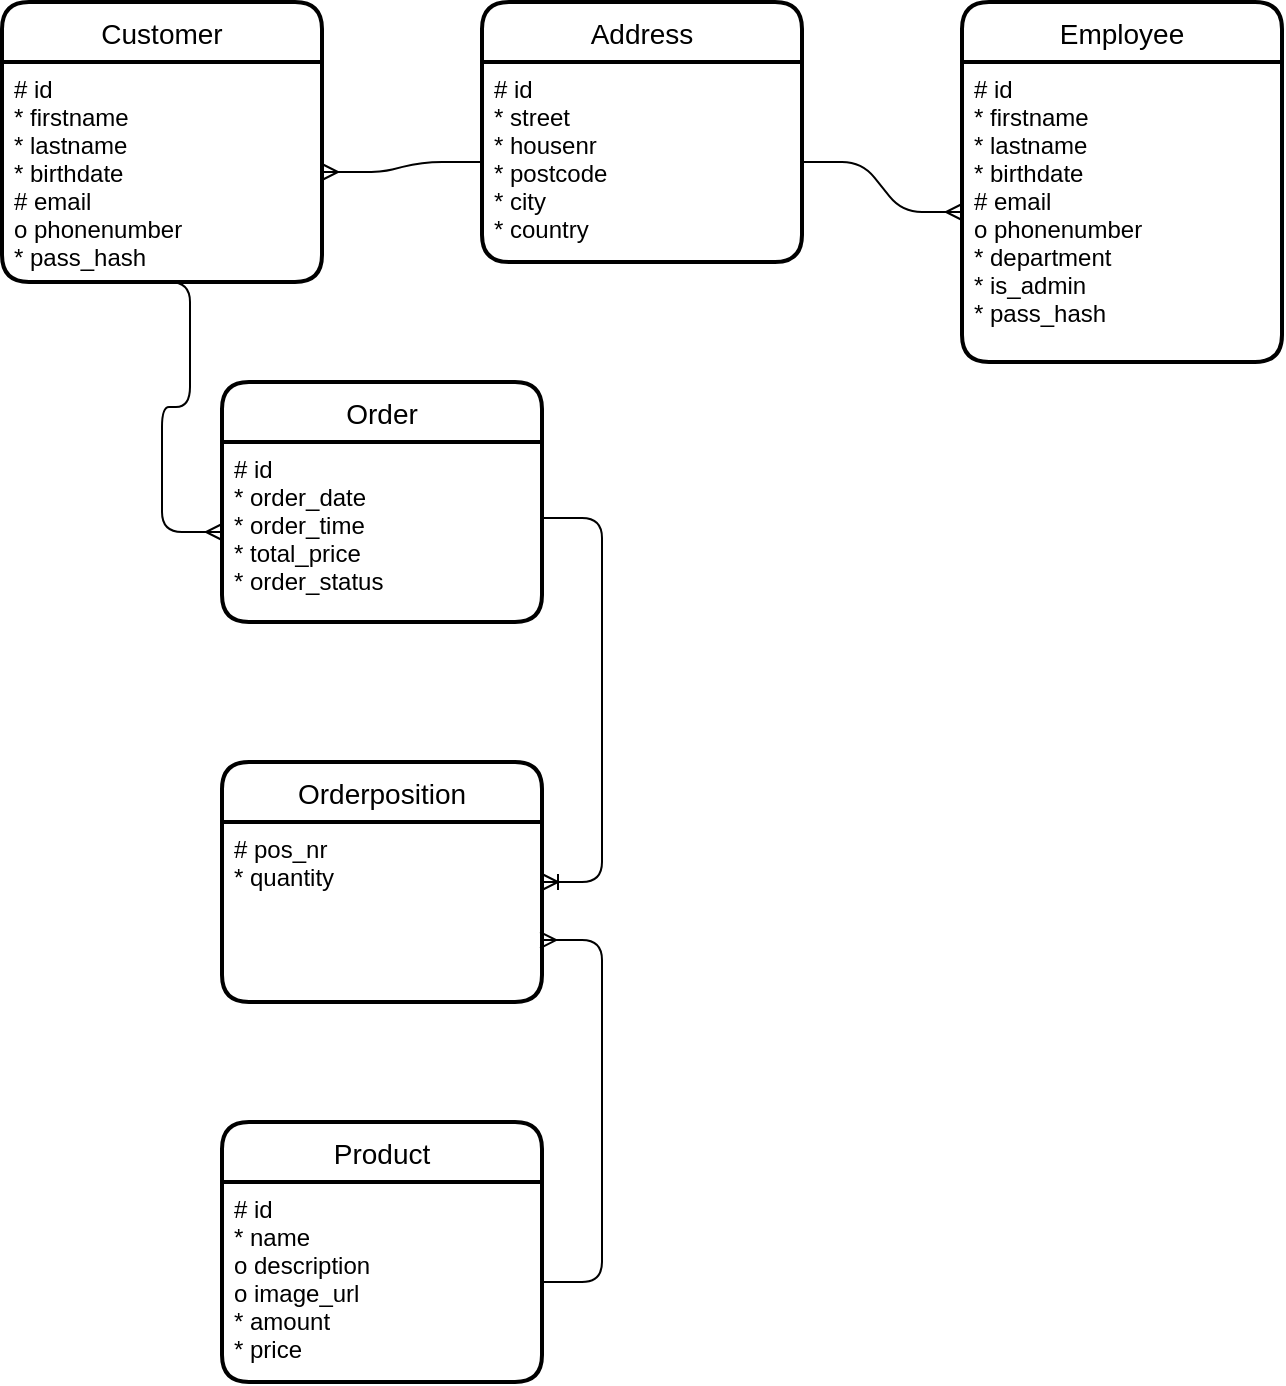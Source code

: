 <mxfile>
    <diagram id="zqOOfs8UBTVCIb0sJ63z" name="Page-1">
        <mxGraphModel dx="719" dy="310" grid="1" gridSize="10" guides="1" tooltips="1" connect="1" arrows="1" fold="1" page="1" pageScale="1" pageWidth="827" pageHeight="1169" background="none" math="0" shadow="0">
            <root>
                <mxCell id="0"/>
                <mxCell id="1" parent="0"/>
                <mxCell id="8EAQV7HGh1oppnWuFU27-1" value="Customer" style="swimlane;childLayout=stackLayout;horizontal=1;startSize=30;horizontalStack=0;rounded=1;fontSize=14;fontStyle=0;strokeWidth=2;resizeParent=0;resizeLast=1;shadow=0;dashed=0;align=center;" parent="1" vertex="1">
                    <mxGeometry x="40" y="40" width="160" height="140" as="geometry">
                        <mxRectangle x="40" y="40" width="90" height="30" as="alternateBounds"/>
                    </mxGeometry>
                </mxCell>
                <mxCell id="8EAQV7HGh1oppnWuFU27-2" value="# id&#10;* firstname&#10;* lastname&#10;* birthdate&#10;# email&#10;o phonenumber&#10;* pass_hash&#10;" style="align=left;strokeColor=none;fillColor=none;spacingLeft=4;fontSize=12;verticalAlign=top;resizable=0;rotatable=0;part=1;" parent="8EAQV7HGh1oppnWuFU27-1" vertex="1">
                    <mxGeometry y="30" width="160" height="110" as="geometry"/>
                </mxCell>
                <mxCell id="8EAQV7HGh1oppnWuFU27-3" value="Address" style="swimlane;childLayout=stackLayout;horizontal=1;startSize=30;horizontalStack=0;rounded=1;fontSize=14;fontStyle=0;strokeWidth=2;resizeParent=0;resizeLast=1;shadow=0;dashed=0;align=center;" parent="1" vertex="1">
                    <mxGeometry x="280" y="40" width="160" height="130" as="geometry">
                        <mxRectangle x="280" y="40" width="80" height="30" as="alternateBounds"/>
                    </mxGeometry>
                </mxCell>
                <mxCell id="8EAQV7HGh1oppnWuFU27-4" value="# id&#10;* street&#10;* housenr&#10;* postcode&#10;* city&#10;* country&#10;" style="align=left;strokeColor=none;fillColor=none;spacingLeft=4;fontSize=12;verticalAlign=top;resizable=0;rotatable=0;part=1;" parent="8EAQV7HGh1oppnWuFU27-3" vertex="1">
                    <mxGeometry y="30" width="160" height="100" as="geometry"/>
                </mxCell>
                <mxCell id="8EAQV7HGh1oppnWuFU27-6" value="Product" style="swimlane;childLayout=stackLayout;horizontal=1;startSize=30;horizontalStack=0;rounded=1;fontSize=14;fontStyle=0;strokeWidth=2;resizeParent=0;resizeLast=1;shadow=0;dashed=0;align=center;" parent="1" vertex="1">
                    <mxGeometry x="150" y="600" width="160" height="130" as="geometry"/>
                </mxCell>
                <mxCell id="8EAQV7HGh1oppnWuFU27-7" value="# id&#10;* name&#10;o description&#10;o image_url&#10;* amount&#10;* price" style="align=left;strokeColor=none;fillColor=none;spacingLeft=4;fontSize=12;verticalAlign=top;resizable=0;rotatable=0;part=1;" parent="8EAQV7HGh1oppnWuFU27-6" vertex="1">
                    <mxGeometry y="30" width="160" height="100" as="geometry"/>
                </mxCell>
                <mxCell id="8EAQV7HGh1oppnWuFU27-8" value="Order" style="swimlane;childLayout=stackLayout;horizontal=1;startSize=30;horizontalStack=0;rounded=1;fontSize=14;fontStyle=0;strokeWidth=2;resizeParent=0;resizeLast=1;shadow=0;dashed=0;align=center;" parent="1" vertex="1">
                    <mxGeometry x="150" y="230" width="160" height="120" as="geometry"/>
                </mxCell>
                <mxCell id="8EAQV7HGh1oppnWuFU27-9" value="# id&#10;* order_date&#10;* order_time&#10;* total_price&#10;* order_status&#10;" style="align=left;strokeColor=none;fillColor=none;spacingLeft=4;fontSize=12;verticalAlign=top;resizable=0;rotatable=0;part=1;" parent="8EAQV7HGh1oppnWuFU27-8" vertex="1">
                    <mxGeometry y="30" width="160" height="90" as="geometry"/>
                </mxCell>
                <mxCell id="8EAQV7HGh1oppnWuFU27-10" value="Orderposition" style="swimlane;childLayout=stackLayout;horizontal=1;startSize=30;horizontalStack=0;rounded=1;fontSize=14;fontStyle=0;strokeWidth=2;resizeParent=0;resizeLast=1;shadow=0;dashed=0;align=center;" parent="1" vertex="1">
                    <mxGeometry x="150" y="420" width="160" height="120" as="geometry"/>
                </mxCell>
                <mxCell id="8EAQV7HGh1oppnWuFU27-11" value="# pos_nr&#10;* quantity&#10;" style="align=left;strokeColor=none;fillColor=none;spacingLeft=4;fontSize=12;verticalAlign=top;resizable=0;rotatable=0;part=1;" parent="8EAQV7HGh1oppnWuFU27-10" vertex="1">
                    <mxGeometry y="30" width="160" height="90" as="geometry"/>
                </mxCell>
                <mxCell id="8EAQV7HGh1oppnWuFU27-23" value="" style="edgeStyle=entityRelationEdgeStyle;fontSize=12;html=1;endArrow=ERmany;" parent="1" source="8EAQV7HGh1oppnWuFU27-4" target="8EAQV7HGh1oppnWuFU27-2" edge="1">
                    <mxGeometry width="100" height="100" relative="1" as="geometry">
                        <mxPoint x="380" y="400" as="sourcePoint"/>
                        <mxPoint x="480" y="300" as="targetPoint"/>
                    </mxGeometry>
                </mxCell>
                <mxCell id="8EAQV7HGh1oppnWuFU27-28" value="" style="edgeStyle=entityRelationEdgeStyle;fontSize=12;html=1;endArrow=ERmany;exitX=0.4;exitY=1;exitDx=0;exitDy=0;exitPerimeter=0;" parent="1" source="8EAQV7HGh1oppnWuFU27-2" target="8EAQV7HGh1oppnWuFU27-9" edge="1">
                    <mxGeometry width="100" height="100" relative="1" as="geometry">
                        <mxPoint x="380" y="400" as="sourcePoint"/>
                        <mxPoint x="480" y="300" as="targetPoint"/>
                    </mxGeometry>
                </mxCell>
                <mxCell id="8EAQV7HGh1oppnWuFU27-31" value="" style="edgeStyle=entityRelationEdgeStyle;fontSize=12;html=1;endArrow=ERoneToMany;exitX=1;exitY=0.422;exitDx=0;exitDy=0;exitPerimeter=0;" parent="1" source="8EAQV7HGh1oppnWuFU27-9" target="8EAQV7HGh1oppnWuFU27-10" edge="1">
                    <mxGeometry width="100" height="100" relative="1" as="geometry">
                        <mxPoint x="380" y="400" as="sourcePoint"/>
                        <mxPoint x="480" y="300" as="targetPoint"/>
                    </mxGeometry>
                </mxCell>
                <mxCell id="hEnhNm0cxcNL_pd9e-mG-1" value="Employee" style="swimlane;childLayout=stackLayout;horizontal=1;startSize=30;horizontalStack=0;rounded=1;fontSize=14;fontStyle=0;strokeWidth=2;resizeParent=0;resizeLast=1;shadow=0;dashed=0;align=center;" parent="1" vertex="1">
                    <mxGeometry x="520" y="40" width="160" height="180" as="geometry"/>
                </mxCell>
                <mxCell id="hEnhNm0cxcNL_pd9e-mG-2" value="# id&#10;* firstname&#10;* lastname&#10;* birthdate&#10;# email&#10;o phonenumber&#10;* department&#10;* is_admin&#10;* pass_hash" style="align=left;strokeColor=none;fillColor=none;spacingLeft=4;fontSize=12;verticalAlign=top;resizable=0;rotatable=0;part=1;" parent="hEnhNm0cxcNL_pd9e-mG-1" vertex="1">
                    <mxGeometry y="30" width="160" height="150" as="geometry"/>
                </mxCell>
                <mxCell id="hEnhNm0cxcNL_pd9e-mG-3" value="" style="edgeStyle=entityRelationEdgeStyle;fontSize=12;html=1;endArrow=ERmany;" parent="1" source="8EAQV7HGh1oppnWuFU27-4" target="hEnhNm0cxcNL_pd9e-mG-2" edge="1">
                    <mxGeometry width="100" height="100" relative="1" as="geometry">
                        <mxPoint x="360" y="430" as="sourcePoint"/>
                        <mxPoint x="460" y="330" as="targetPoint"/>
                    </mxGeometry>
                </mxCell>
                <mxCell id="Em4FRezPKKzcfL9CsdWH-1" value="" style="edgeStyle=entityRelationEdgeStyle;fontSize=12;html=1;endArrow=ERmany;entryX=0.994;entryY=0.656;entryDx=0;entryDy=0;entryPerimeter=0;" parent="1" source="8EAQV7HGh1oppnWuFU27-7" target="8EAQV7HGh1oppnWuFU27-11" edge="1">
                    <mxGeometry width="100" height="100" relative="1" as="geometry">
                        <mxPoint x="490" y="410" as="sourcePoint"/>
                        <mxPoint x="590" y="310" as="targetPoint"/>
                    </mxGeometry>
                </mxCell>
            </root>
        </mxGraphModel>
    </diagram>
</mxfile>